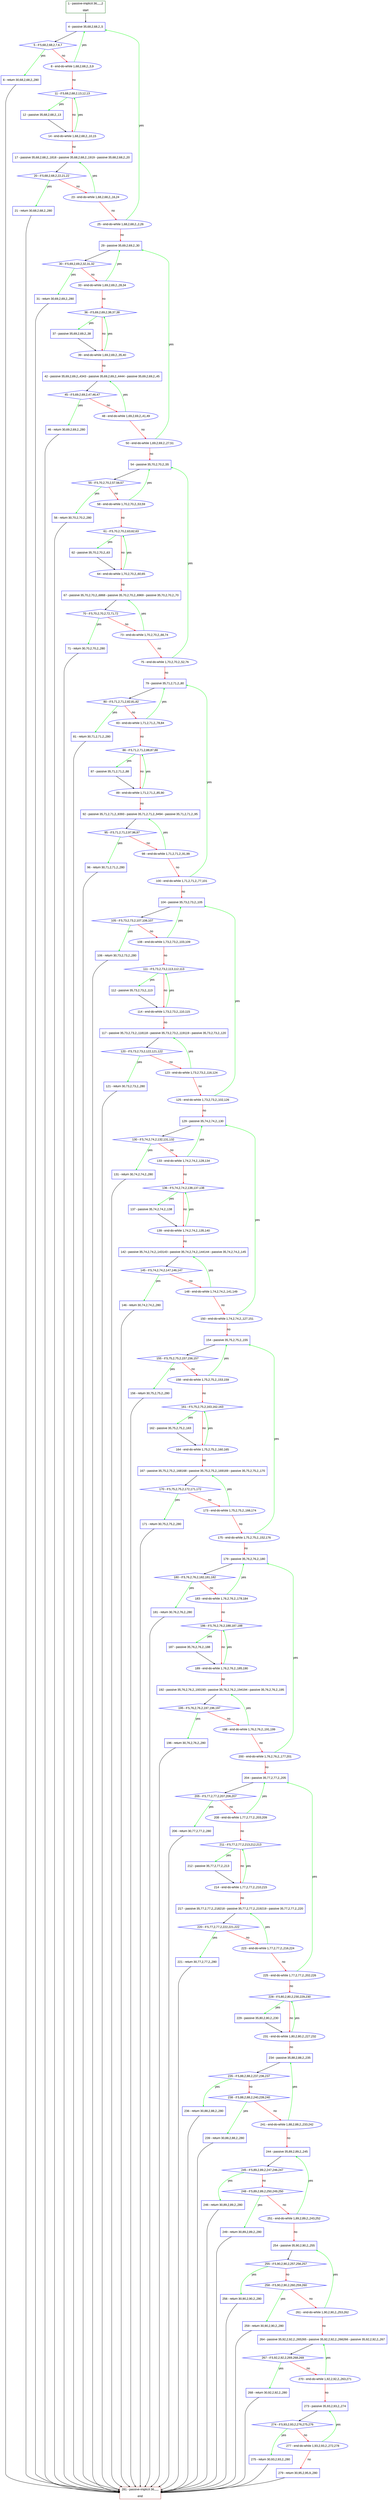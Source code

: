 digraph "" {
  graph [bgcolor="white", fillcolor="#FFFFCC", pack="true", packmode="clust", fontname="Arial", label="", fontsize="12", compound="true", style="rounded,filled"];
  node [node_initialized="no", fillcolor="white", fontname="Arial", label="", color="grey", fontsize="12", fixedsize="false", compound="true", shape="rectangle", style="filled"];
  edge [arrowtail="none", lhead="", fontcolor="black", fontname="Arial", label="", color="black", fontsize="12", arrowhead="normal", arrowsize="0.5", compound="true", ltail="", dir="forward"];
  __N1 [fillcolor="#ffffff", label="4 - passive 35,68,2,68,2,,5", color="#0000ff", shape="box", style="filled"];
  __N2 [fillcolor="#ffffff", label="1 - passive-implicit 36,,,,,,2\n\nstart", color="#006400", shape="box", style="filled"];
  __N3 [fillcolor="#ffffff", label="5 - if 5,68,2,68,2,7,6,7", color="#0000ff", shape="diamond", style="filled"];
  __N4 [fillcolor="#ffffff", label="6 - return 30,68,2,68,2,,280", color="#0000ff", shape="box", style="filled"];
  __N5 [fillcolor="#ffffff", label="8 - end-do-while 1,68,2,68,2,,3,9", color="#0000ff", shape="oval", style="filled"];
  __N6 [fillcolor="#ffffff", label="281 - passive-implicit 36,,,,,,\n\nend", color="#a52a2a", shape="box", style="filled"];
  __N7 [fillcolor="#ffffff", label="11 - if 5,68,2,68,2,13,12,13", color="#0000ff", shape="diamond", style="filled"];
  __N8 [fillcolor="#ffffff", label="12 - passive 35,68,2,68,2,,13", color="#0000ff", shape="box", style="filled"];
  __N9 [fillcolor="#ffffff", label="14 - end-do-while 1,68,2,68,2,,10,15", color="#0000ff", shape="oval", style="filled"];
  __N10 [fillcolor="#ffffff", label="17 - passive 35,68,2,68,2,,1818 - passive 35,68,2,68,2,,1919 - passive 35,68,2,68,2,,20", color="#0000ff", shape="box", style="filled"];
  __N11 [fillcolor="#ffffff", label="20 - if 5,68,2,68,2,22,21,22", color="#0000ff", shape="diamond", style="filled"];
  __N12 [fillcolor="#ffffff", label="21 - return 30,68,2,68,2,,280", color="#0000ff", shape="box", style="filled"];
  __N13 [fillcolor="#ffffff", label="23 - end-do-while 1,68,2,68,2,,16,24", color="#0000ff", shape="oval", style="filled"];
  __N14 [fillcolor="#ffffff", label="25 - end-do-while 1,68,2,68,2,,2,26", color="#0000ff", shape="oval", style="filled"];
  __N15 [fillcolor="#ffffff", label="29 - passive 35,69,2,69,2,,30", color="#0000ff", shape="box", style="filled"];
  __N16 [fillcolor="#ffffff", label="30 - if 5,69,2,69,2,32,31,32", color="#0000ff", shape="diamond", style="filled"];
  __N17 [fillcolor="#ffffff", label="31 - return 30,69,2,69,2,,280", color="#0000ff", shape="box", style="filled"];
  __N18 [fillcolor="#ffffff", label="33 - end-do-while 1,69,2,69,2,,28,34", color="#0000ff", shape="oval", style="filled"];
  __N19 [fillcolor="#ffffff", label="36 - if 5,69,2,69,2,38,37,38", color="#0000ff", shape="diamond", style="filled"];
  __N20 [fillcolor="#ffffff", label="37 - passive 35,69,2,69,2,,38", color="#0000ff", shape="box", style="filled"];
  __N21 [fillcolor="#ffffff", label="39 - end-do-while 1,69,2,69,2,,35,40", color="#0000ff", shape="oval", style="filled"];
  __N22 [fillcolor="#ffffff", label="42 - passive 35,69,2,69,2,,4343 - passive 35,69,2,69,2,,4444 - passive 35,69,2,69,2,,45", color="#0000ff", shape="box", style="filled"];
  __N23 [fillcolor="#ffffff", label="45 - if 5,69,2,69,2,47,46,47", color="#0000ff", shape="diamond", style="filled"];
  __N24 [fillcolor="#ffffff", label="46 - return 30,69,2,69,2,,280", color="#0000ff", shape="box", style="filled"];
  __N25 [fillcolor="#ffffff", label="48 - end-do-while 1,69,2,69,2,,41,49", color="#0000ff", shape="oval", style="filled"];
  __N26 [fillcolor="#ffffff", label="50 - end-do-while 1,69,2,69,2,,27,51", color="#0000ff", shape="oval", style="filled"];
  __N27 [fillcolor="#ffffff", label="54 - passive 35,70,2,70,2,,55", color="#0000ff", shape="box", style="filled"];
  __N28 [fillcolor="#ffffff", label="55 - if 5,70,2,70,2,57,56,57", color="#0000ff", shape="diamond", style="filled"];
  __N29 [fillcolor="#ffffff", label="56 - return 30,70,2,70,2,,280", color="#0000ff", shape="box", style="filled"];
  __N30 [fillcolor="#ffffff", label="58 - end-do-while 1,70,2,70,2,,53,59", color="#0000ff", shape="oval", style="filled"];
  __N31 [fillcolor="#ffffff", label="61 - if 5,70,2,70,2,63,62,63", color="#0000ff", shape="diamond", style="filled"];
  __N32 [fillcolor="#ffffff", label="62 - passive 35,70,2,70,2,,63", color="#0000ff", shape="box", style="filled"];
  __N33 [fillcolor="#ffffff", label="64 - end-do-while 1,70,2,70,2,,60,65", color="#0000ff", shape="oval", style="filled"];
  __N34 [fillcolor="#ffffff", label="67 - passive 35,70,2,70,2,,6868 - passive 35,70,2,70,2,,6969 - passive 35,70,2,70,2,,70", color="#0000ff", shape="box", style="filled"];
  __N35 [fillcolor="#ffffff", label="70 - if 5,70,2,70,2,72,71,72", color="#0000ff", shape="diamond", style="filled"];
  __N36 [fillcolor="#ffffff", label="71 - return 30,70,2,70,2,,280", color="#0000ff", shape="box", style="filled"];
  __N37 [fillcolor="#ffffff", label="73 - end-do-while 1,70,2,70,2,,66,74", color="#0000ff", shape="oval", style="filled"];
  __N38 [fillcolor="#ffffff", label="75 - end-do-while 1,70,2,70,2,,52,76", color="#0000ff", shape="oval", style="filled"];
  __N39 [fillcolor="#ffffff", label="79 - passive 35,71,2,71,2,,80", color="#0000ff", shape="box", style="filled"];
  __N40 [fillcolor="#ffffff", label="80 - if 5,71,2,71,2,82,81,82", color="#0000ff", shape="diamond", style="filled"];
  __N41 [fillcolor="#ffffff", label="81 - return 30,71,2,71,2,,280", color="#0000ff", shape="box", style="filled"];
  __N42 [fillcolor="#ffffff", label="83 - end-do-while 1,71,2,71,2,,78,84", color="#0000ff", shape="oval", style="filled"];
  __N43 [fillcolor="#ffffff", label="86 - if 5,71,2,71,2,88,87,88", color="#0000ff", shape="diamond", style="filled"];
  __N44 [fillcolor="#ffffff", label="87 - passive 35,71,2,71,2,,88", color="#0000ff", shape="box", style="filled"];
  __N45 [fillcolor="#ffffff", label="89 - end-do-while 1,71,2,71,2,,85,90", color="#0000ff", shape="oval", style="filled"];
  __N46 [fillcolor="#ffffff", label="92 - passive 35,71,2,71,2,,9393 - passive 35,71,2,71,2,,9494 - passive 35,71,2,71,2,,95", color="#0000ff", shape="box", style="filled"];
  __N47 [fillcolor="#ffffff", label="95 - if 5,71,2,71,2,97,96,97", color="#0000ff", shape="diamond", style="filled"];
  __N48 [fillcolor="#ffffff", label="96 - return 30,71,2,71,2,,280", color="#0000ff", shape="box", style="filled"];
  __N49 [fillcolor="#ffffff", label="98 - end-do-while 1,71,2,71,2,,91,99", color="#0000ff", shape="oval", style="filled"];
  __N50 [fillcolor="#ffffff", label="100 - end-do-while 1,71,2,71,2,,77,101", color="#0000ff", shape="oval", style="filled"];
  __N51 [fillcolor="#ffffff", label="104 - passive 35,73,2,73,2,,105", color="#0000ff", shape="box", style="filled"];
  __N52 [fillcolor="#ffffff", label="105 - if 5,73,2,73,2,107,106,107", color="#0000ff", shape="diamond", style="filled"];
  __N53 [fillcolor="#ffffff", label="106 - return 30,73,2,73,2,,280", color="#0000ff", shape="box", style="filled"];
  __N54 [fillcolor="#ffffff", label="108 - end-do-while 1,73,2,73,2,,103,109", color="#0000ff", shape="oval", style="filled"];
  __N55 [fillcolor="#ffffff", label="111 - if 5,73,2,73,2,113,112,113", color="#0000ff", shape="diamond", style="filled"];
  __N56 [fillcolor="#ffffff", label="112 - passive 35,73,2,73,2,,113", color="#0000ff", shape="box", style="filled"];
  __N57 [fillcolor="#ffffff", label="114 - end-do-while 1,73,2,73,2,,110,115", color="#0000ff", shape="oval", style="filled"];
  __N58 [fillcolor="#ffffff", label="117 - passive 35,73,2,73,2,,118118 - passive 35,73,2,73,2,,119119 - passive 35,73,2,73,2,,120", color="#0000ff", shape="box", style="filled"];
  __N59 [fillcolor="#ffffff", label="120 - if 5,73,2,73,2,122,121,122", color="#0000ff", shape="diamond", style="filled"];
  __N60 [fillcolor="#ffffff", label="121 - return 30,73,2,73,2,,280", color="#0000ff", shape="box", style="filled"];
  __N61 [fillcolor="#ffffff", label="123 - end-do-while 1,73,2,73,2,,116,124", color="#0000ff", shape="oval", style="filled"];
  __N62 [fillcolor="#ffffff", label="125 - end-do-while 1,73,2,73,2,,102,126", color="#0000ff", shape="oval", style="filled"];
  __N63 [fillcolor="#ffffff", label="129 - passive 35,74,2,74,2,,130", color="#0000ff", shape="box", style="filled"];
  __N64 [fillcolor="#ffffff", label="130 - if 5,74,2,74,2,132,131,132", color="#0000ff", shape="diamond", style="filled"];
  __N65 [fillcolor="#ffffff", label="131 - return 30,74,2,74,2,,280", color="#0000ff", shape="box", style="filled"];
  __N66 [fillcolor="#ffffff", label="133 - end-do-while 1,74,2,74,2,,128,134", color="#0000ff", shape="oval", style="filled"];
  __N67 [fillcolor="#ffffff", label="136 - if 5,74,2,74,2,138,137,138", color="#0000ff", shape="diamond", style="filled"];
  __N68 [fillcolor="#ffffff", label="137 - passive 35,74,2,74,2,,138", color="#0000ff", shape="box", style="filled"];
  __N69 [fillcolor="#ffffff", label="139 - end-do-while 1,74,2,74,2,,135,140", color="#0000ff", shape="oval", style="filled"];
  __N70 [fillcolor="#ffffff", label="142 - passive 35,74,2,74,2,,143143 - passive 35,74,2,74,2,,144144 - passive 35,74,2,74,2,,145", color="#0000ff", shape="box", style="filled"];
  __N71 [fillcolor="#ffffff", label="145 - if 5,74,2,74,2,147,146,147", color="#0000ff", shape="diamond", style="filled"];
  __N72 [fillcolor="#ffffff", label="146 - return 30,74,2,74,2,,280", color="#0000ff", shape="box", style="filled"];
  __N73 [fillcolor="#ffffff", label="148 - end-do-while 1,74,2,74,2,,141,149", color="#0000ff", shape="oval", style="filled"];
  __N74 [fillcolor="#ffffff", label="150 - end-do-while 1,74,2,74,2,,127,151", color="#0000ff", shape="oval", style="filled"];
  __N75 [fillcolor="#ffffff", label="154 - passive 35,75,2,75,2,,155", color="#0000ff", shape="box", style="filled"];
  __N76 [fillcolor="#ffffff", label="155 - if 5,75,2,75,2,157,156,157", color="#0000ff", shape="diamond", style="filled"];
  __N77 [fillcolor="#ffffff", label="156 - return 30,75,2,75,2,,280", color="#0000ff", shape="box", style="filled"];
  __N78 [fillcolor="#ffffff", label="158 - end-do-while 1,75,2,75,2,,153,159", color="#0000ff", shape="oval", style="filled"];
  __N79 [fillcolor="#ffffff", label="161 - if 5,75,2,75,2,163,162,163", color="#0000ff", shape="diamond", style="filled"];
  __N80 [fillcolor="#ffffff", label="162 - passive 35,75,2,75,2,,163", color="#0000ff", shape="box", style="filled"];
  __N81 [fillcolor="#ffffff", label="164 - end-do-while 1,75,2,75,2,,160,165", color="#0000ff", shape="oval", style="filled"];
  __N82 [fillcolor="#ffffff", label="167 - passive 35,75,2,75,2,,168168 - passive 35,75,2,75,2,,169169 - passive 35,75,2,75,2,,170", color="#0000ff", shape="box", style="filled"];
  __N83 [fillcolor="#ffffff", label="170 - if 5,75,2,75,2,172,171,172", color="#0000ff", shape="diamond", style="filled"];
  __N84 [fillcolor="#ffffff", label="171 - return 30,75,2,75,2,,280", color="#0000ff", shape="box", style="filled"];
  __N85 [fillcolor="#ffffff", label="173 - end-do-while 1,75,2,75,2,,166,174", color="#0000ff", shape="oval", style="filled"];
  __N86 [fillcolor="#ffffff", label="175 - end-do-while 1,75,2,75,2,,152,176", color="#0000ff", shape="oval", style="filled"];
  __N87 [fillcolor="#ffffff", label="179 - passive 35,76,2,76,2,,180", color="#0000ff", shape="box", style="filled"];
  __N88 [fillcolor="#ffffff", label="180 - if 5,76,2,76,2,182,181,182", color="#0000ff", shape="diamond", style="filled"];
  __N89 [fillcolor="#ffffff", label="181 - return 30,76,2,76,2,,280", color="#0000ff", shape="box", style="filled"];
  __N90 [fillcolor="#ffffff", label="183 - end-do-while 1,76,2,76,2,,178,184", color="#0000ff", shape="oval", style="filled"];
  __N91 [fillcolor="#ffffff", label="186 - if 5,76,2,76,2,188,187,188", color="#0000ff", shape="diamond", style="filled"];
  __N92 [fillcolor="#ffffff", label="187 - passive 35,76,2,76,2,,188", color="#0000ff", shape="box", style="filled"];
  __N93 [fillcolor="#ffffff", label="189 - end-do-while 1,76,2,76,2,,185,190", color="#0000ff", shape="oval", style="filled"];
  __N94 [fillcolor="#ffffff", label="192 - passive 35,76,2,76,2,,193193 - passive 35,76,2,76,2,,194194 - passive 35,76,2,76,2,,195", color="#0000ff", shape="box", style="filled"];
  __N95 [fillcolor="#ffffff", label="195 - if 5,76,2,76,2,197,196,197", color="#0000ff", shape="diamond", style="filled"];
  __N96 [fillcolor="#ffffff", label="196 - return 30,76,2,76,2,,280", color="#0000ff", shape="box", style="filled"];
  __N97 [fillcolor="#ffffff", label="198 - end-do-while 1,76,2,76,2,,191,199", color="#0000ff", shape="oval", style="filled"];
  __N98 [fillcolor="#ffffff", label="200 - end-do-while 1,76,2,76,2,,177,201", color="#0000ff", shape="oval", style="filled"];
  __N99 [fillcolor="#ffffff", label="204 - passive 35,77,2,77,2,,205", color="#0000ff", shape="box", style="filled"];
  __N100 [fillcolor="#ffffff", label="205 - if 5,77,2,77,2,207,206,207", color="#0000ff", shape="diamond", style="filled"];
  __N101 [fillcolor="#ffffff", label="206 - return 30,77,2,77,2,,280", color="#0000ff", shape="box", style="filled"];
  __N102 [fillcolor="#ffffff", label="208 - end-do-while 1,77,2,77,2,,203,209", color="#0000ff", shape="oval", style="filled"];
  __N103 [fillcolor="#ffffff", label="211 - if 5,77,2,77,2,213,212,213", color="#0000ff", shape="diamond", style="filled"];
  __N104 [fillcolor="#ffffff", label="212 - passive 35,77,2,77,2,,213", color="#0000ff", shape="box", style="filled"];
  __N105 [fillcolor="#ffffff", label="214 - end-do-while 1,77,2,77,2,,210,215", color="#0000ff", shape="oval", style="filled"];
  __N106 [fillcolor="#ffffff", label="217 - passive 35,77,2,77,2,,218218 - passive 35,77,2,77,2,,219219 - passive 35,77,2,77,2,,220", color="#0000ff", shape="box", style="filled"];
  __N107 [fillcolor="#ffffff", label="220 - if 5,77,2,77,2,222,221,222", color="#0000ff", shape="diamond", style="filled"];
  __N108 [fillcolor="#ffffff", label="221 - return 30,77,2,77,2,,280", color="#0000ff", shape="box", style="filled"];
  __N109 [fillcolor="#ffffff", label="223 - end-do-while 1,77,2,77,2,,216,224", color="#0000ff", shape="oval", style="filled"];
  __N110 [fillcolor="#ffffff", label="225 - end-do-while 1,77,2,77,2,,202,226", color="#0000ff", shape="oval", style="filled"];
  __N111 [fillcolor="#ffffff", label="228 - if 5,80,2,80,2,230,229,230", color="#0000ff", shape="diamond", style="filled"];
  __N112 [fillcolor="#ffffff", label="229 - passive 35,80,2,80,2,,230", color="#0000ff", shape="box", style="filled"];
  __N113 [fillcolor="#ffffff", label="231 - end-do-while 1,80,2,80,2,,227,232", color="#0000ff", shape="oval", style="filled"];
  __N114 [fillcolor="#ffffff", label="234 - passive 35,88,2,88,2,,235", color="#0000ff", shape="box", style="filled"];
  __N115 [fillcolor="#ffffff", label="235 - if 5,88,2,88,2,237,236,237", color="#0000ff", shape="diamond", style="filled"];
  __N116 [fillcolor="#ffffff", label="236 - return 30,88,2,88,2,,280", color="#0000ff", shape="box", style="filled"];
  __N117 [fillcolor="#ffffff", label="238 - if 5,88,2,88,2,240,239,240", color="#0000ff", shape="diamond", style="filled"];
  __N118 [fillcolor="#ffffff", label="239 - return 30,88,2,88,2,,280", color="#0000ff", shape="box", style="filled"];
  __N119 [fillcolor="#ffffff", label="241 - end-do-while 1,88,2,88,2,,233,242", color="#0000ff", shape="oval", style="filled"];
  __N120 [fillcolor="#ffffff", label="244 - passive 35,89,2,89,2,,245", color="#0000ff", shape="box", style="filled"];
  __N121 [fillcolor="#ffffff", label="245 - if 5,89,2,89,2,247,246,247", color="#0000ff", shape="diamond", style="filled"];
  __N122 [fillcolor="#ffffff", label="246 - return 30,89,2,89,2,,280", color="#0000ff", shape="box", style="filled"];
  __N123 [fillcolor="#ffffff", label="248 - if 5,89,2,89,2,250,249,250", color="#0000ff", shape="diamond", style="filled"];
  __N124 [fillcolor="#ffffff", label="249 - return 30,89,2,89,2,,280", color="#0000ff", shape="box", style="filled"];
  __N125 [fillcolor="#ffffff", label="251 - end-do-while 1,89,2,89,2,,243,252", color="#0000ff", shape="oval", style="filled"];
  __N126 [fillcolor="#ffffff", label="254 - passive 35,90,2,90,2,,255", color="#0000ff", shape="box", style="filled"];
  __N127 [fillcolor="#ffffff", label="255 - if 5,90,2,90,2,257,256,257", color="#0000ff", shape="diamond", style="filled"];
  __N128 [fillcolor="#ffffff", label="256 - return 30,90,2,90,2,,280", color="#0000ff", shape="box", style="filled"];
  __N129 [fillcolor="#ffffff", label="258 - if 5,90,2,90,2,260,259,260", color="#0000ff", shape="diamond", style="filled"];
  __N130 [fillcolor="#ffffff", label="259 - return 30,90,2,90,2,,280", color="#0000ff", shape="box", style="filled"];
  __N131 [fillcolor="#ffffff", label="261 - end-do-while 1,90,2,90,2,,253,262", color="#0000ff", shape="oval", style="filled"];
  __N132 [fillcolor="#ffffff", label="264 - passive 35,92,2,92,2,,265265 - passive 35,92,2,92,2,,266266 - passive 35,92,2,92,2,,267", color="#0000ff", shape="box", style="filled"];
  __N133 [fillcolor="#ffffff", label="267 - if 5,92,2,92,2,269,268,269", color="#0000ff", shape="diamond", style="filled"];
  __N134 [fillcolor="#ffffff", label="268 - return 30,92,2,92,2,,280", color="#0000ff", shape="box", style="filled"];
  __N135 [fillcolor="#ffffff", label="270 - end-do-while 1,92,2,92,2,,263,271", color="#0000ff", shape="oval", style="filled"];
  __N136 [fillcolor="#ffffff", label="273 - passive 35,93,2,93,2,,274", color="#0000ff", shape="box", style="filled"];
  __N137 [fillcolor="#ffffff", label="274 - if 5,93,2,93,2,276,275,276", color="#0000ff", shape="diamond", style="filled"];
  __N138 [fillcolor="#ffffff", label="275 - return 30,93,2,93,2,,280", color="#0000ff", shape="box", style="filled"];
  __N139 [fillcolor="#ffffff", label="277 - end-do-while 1,93,2,93,2,,272,278", color="#0000ff", shape="oval", style="filled"];
  __N140 [fillcolor="#ffffff", label="279 - return 30,95,2,95,9,,280", color="#0000ff", shape="box", style="filled"];
  __N2 -> __N1 [arrowtail="none", color="#000000", label="", arrowhead="normal", dir="forward"];
  __N1 -> __N3 [arrowtail="none", color="#000000", label="", arrowhead="normal", dir="forward"];
  __N3 -> __N4 [arrowtail="none", color="#00ff00", label="yes", arrowhead="normal", dir="forward"];
  __N3 -> __N5 [arrowtail="none", color="#ff0000", label="no", arrowhead="normal", dir="forward"];
  __N4 -> __N6 [arrowtail="none", color="#000000", label="", arrowhead="normal", dir="forward"];
  __N5 -> __N1 [arrowtail="none", color="#00ff00", label="yes", arrowhead="normal", dir="forward"];
  __N5 -> __N7 [arrowtail="none", color="#ff0000", label="no", arrowhead="normal", dir="forward"];
  __N7 -> __N8 [arrowtail="none", color="#00ff00", label="yes", arrowhead="normal", dir="forward"];
  __N7 -> __N9 [arrowtail="none", color="#ff0000", label="no", arrowhead="normal", dir="forward"];
  __N9 -> __N7 [arrowtail="none", color="#00ff00", label="yes", arrowhead="normal", dir="forward"];
  __N8 -> __N9 [arrowtail="none", color="#000000", label="", arrowhead="normal", dir="forward"];
  __N9 -> __N10 [arrowtail="none", color="#ff0000", label="no", arrowhead="normal", dir="forward"];
  __N10 -> __N11 [arrowtail="none", color="#000000", label="", arrowhead="normal", dir="forward"];
  __N11 -> __N12 [arrowtail="none", color="#00ff00", label="yes", arrowhead="normal", dir="forward"];
  __N11 -> __N13 [arrowtail="none", color="#ff0000", label="no", arrowhead="normal", dir="forward"];
  __N12 -> __N6 [arrowtail="none", color="#000000", label="", arrowhead="normal", dir="forward"];
  __N13 -> __N10 [arrowtail="none", color="#00ff00", label="yes", arrowhead="normal", dir="forward"];
  __N13 -> __N14 [arrowtail="none", color="#ff0000", label="no", arrowhead="normal", dir="forward"];
  __N14 -> __N1 [arrowtail="none", color="#00ff00", label="yes", arrowhead="normal", dir="forward"];
  __N14 -> __N15 [arrowtail="none", color="#ff0000", label="no", arrowhead="normal", dir="forward"];
  __N15 -> __N16 [arrowtail="none", color="#000000", label="", arrowhead="normal", dir="forward"];
  __N16 -> __N17 [arrowtail="none", color="#00ff00", label="yes", arrowhead="normal", dir="forward"];
  __N16 -> __N18 [arrowtail="none", color="#ff0000", label="no", arrowhead="normal", dir="forward"];
  __N17 -> __N6 [arrowtail="none", color="#000000", label="", arrowhead="normal", dir="forward"];
  __N18 -> __N15 [arrowtail="none", color="#00ff00", label="yes", arrowhead="normal", dir="forward"];
  __N18 -> __N19 [arrowtail="none", color="#ff0000", label="no", arrowhead="normal", dir="forward"];
  __N19 -> __N20 [arrowtail="none", color="#00ff00", label="yes", arrowhead="normal", dir="forward"];
  __N19 -> __N21 [arrowtail="none", color="#ff0000", label="no", arrowhead="normal", dir="forward"];
  __N21 -> __N19 [arrowtail="none", color="#00ff00", label="yes", arrowhead="normal", dir="forward"];
  __N20 -> __N21 [arrowtail="none", color="#000000", label="", arrowhead="normal", dir="forward"];
  __N21 -> __N22 [arrowtail="none", color="#ff0000", label="no", arrowhead="normal", dir="forward"];
  __N22 -> __N23 [arrowtail="none", color="#000000", label="", arrowhead="normal", dir="forward"];
  __N23 -> __N24 [arrowtail="none", color="#00ff00", label="yes", arrowhead="normal", dir="forward"];
  __N23 -> __N25 [arrowtail="none", color="#ff0000", label="no", arrowhead="normal", dir="forward"];
  __N24 -> __N6 [arrowtail="none", color="#000000", label="", arrowhead="normal", dir="forward"];
  __N25 -> __N22 [arrowtail="none", color="#00ff00", label="yes", arrowhead="normal", dir="forward"];
  __N25 -> __N26 [arrowtail="none", color="#ff0000", label="no", arrowhead="normal", dir="forward"];
  __N26 -> __N15 [arrowtail="none", color="#00ff00", label="yes", arrowhead="normal", dir="forward"];
  __N26 -> __N27 [arrowtail="none", color="#ff0000", label="no", arrowhead="normal", dir="forward"];
  __N27 -> __N28 [arrowtail="none", color="#000000", label="", arrowhead="normal", dir="forward"];
  __N28 -> __N29 [arrowtail="none", color="#00ff00", label="yes", arrowhead="normal", dir="forward"];
  __N28 -> __N30 [arrowtail="none", color="#ff0000", label="no", arrowhead="normal", dir="forward"];
  __N29 -> __N6 [arrowtail="none", color="#000000", label="", arrowhead="normal", dir="forward"];
  __N30 -> __N27 [arrowtail="none", color="#00ff00", label="yes", arrowhead="normal", dir="forward"];
  __N30 -> __N31 [arrowtail="none", color="#ff0000", label="no", arrowhead="normal", dir="forward"];
  __N31 -> __N32 [arrowtail="none", color="#00ff00", label="yes", arrowhead="normal", dir="forward"];
  __N31 -> __N33 [arrowtail="none", color="#ff0000", label="no", arrowhead="normal", dir="forward"];
  __N33 -> __N31 [arrowtail="none", color="#00ff00", label="yes", arrowhead="normal", dir="forward"];
  __N32 -> __N33 [arrowtail="none", color="#000000", label="", arrowhead="normal", dir="forward"];
  __N33 -> __N34 [arrowtail="none", color="#ff0000", label="no", arrowhead="normal", dir="forward"];
  __N34 -> __N35 [arrowtail="none", color="#000000", label="", arrowhead="normal", dir="forward"];
  __N35 -> __N36 [arrowtail="none", color="#00ff00", label="yes", arrowhead="normal", dir="forward"];
  __N35 -> __N37 [arrowtail="none", color="#ff0000", label="no", arrowhead="normal", dir="forward"];
  __N36 -> __N6 [arrowtail="none", color="#000000", label="", arrowhead="normal", dir="forward"];
  __N37 -> __N34 [arrowtail="none", color="#00ff00", label="yes", arrowhead="normal", dir="forward"];
  __N37 -> __N38 [arrowtail="none", color="#ff0000", label="no", arrowhead="normal", dir="forward"];
  __N38 -> __N27 [arrowtail="none", color="#00ff00", label="yes", arrowhead="normal", dir="forward"];
  __N38 -> __N39 [arrowtail="none", color="#ff0000", label="no", arrowhead="normal", dir="forward"];
  __N39 -> __N40 [arrowtail="none", color="#000000", label="", arrowhead="normal", dir="forward"];
  __N40 -> __N41 [arrowtail="none", color="#00ff00", label="yes", arrowhead="normal", dir="forward"];
  __N40 -> __N42 [arrowtail="none", color="#ff0000", label="no", arrowhead="normal", dir="forward"];
  __N41 -> __N6 [arrowtail="none", color="#000000", label="", arrowhead="normal", dir="forward"];
  __N42 -> __N39 [arrowtail="none", color="#00ff00", label="yes", arrowhead="normal", dir="forward"];
  __N42 -> __N43 [arrowtail="none", color="#ff0000", label="no", arrowhead="normal", dir="forward"];
  __N43 -> __N44 [arrowtail="none", color="#00ff00", label="yes", arrowhead="normal", dir="forward"];
  __N43 -> __N45 [arrowtail="none", color="#ff0000", label="no", arrowhead="normal", dir="forward"];
  __N45 -> __N43 [arrowtail="none", color="#00ff00", label="yes", arrowhead="normal", dir="forward"];
  __N44 -> __N45 [arrowtail="none", color="#000000", label="", arrowhead="normal", dir="forward"];
  __N45 -> __N46 [arrowtail="none", color="#ff0000", label="no", arrowhead="normal", dir="forward"];
  __N46 -> __N47 [arrowtail="none", color="#000000", label="", arrowhead="normal", dir="forward"];
  __N47 -> __N48 [arrowtail="none", color="#00ff00", label="yes", arrowhead="normal", dir="forward"];
  __N47 -> __N49 [arrowtail="none", color="#ff0000", label="no", arrowhead="normal", dir="forward"];
  __N48 -> __N6 [arrowtail="none", color="#000000", label="", arrowhead="normal", dir="forward"];
  __N49 -> __N46 [arrowtail="none", color="#00ff00", label="yes", arrowhead="normal", dir="forward"];
  __N49 -> __N50 [arrowtail="none", color="#ff0000", label="no", arrowhead="normal", dir="forward"];
  __N50 -> __N39 [arrowtail="none", color="#00ff00", label="yes", arrowhead="normal", dir="forward"];
  __N50 -> __N51 [arrowtail="none", color="#ff0000", label="no", arrowhead="normal", dir="forward"];
  __N51 -> __N52 [arrowtail="none", color="#000000", label="", arrowhead="normal", dir="forward"];
  __N52 -> __N53 [arrowtail="none", color="#00ff00", label="yes", arrowhead="normal", dir="forward"];
  __N52 -> __N54 [arrowtail="none", color="#ff0000", label="no", arrowhead="normal", dir="forward"];
  __N53 -> __N6 [arrowtail="none", color="#000000", label="", arrowhead="normal", dir="forward"];
  __N54 -> __N51 [arrowtail="none", color="#00ff00", label="yes", arrowhead="normal", dir="forward"];
  __N54 -> __N55 [arrowtail="none", color="#ff0000", label="no", arrowhead="normal", dir="forward"];
  __N55 -> __N56 [arrowtail="none", color="#00ff00", label="yes", arrowhead="normal", dir="forward"];
  __N55 -> __N57 [arrowtail="none", color="#ff0000", label="no", arrowhead="normal", dir="forward"];
  __N57 -> __N55 [arrowtail="none", color="#00ff00", label="yes", arrowhead="normal", dir="forward"];
  __N56 -> __N57 [arrowtail="none", color="#000000", label="", arrowhead="normal", dir="forward"];
  __N57 -> __N58 [arrowtail="none", color="#ff0000", label="no", arrowhead="normal", dir="forward"];
  __N58 -> __N59 [arrowtail="none", color="#000000", label="", arrowhead="normal", dir="forward"];
  __N59 -> __N60 [arrowtail="none", color="#00ff00", label="yes", arrowhead="normal", dir="forward"];
  __N59 -> __N61 [arrowtail="none", color="#ff0000", label="no", arrowhead="normal", dir="forward"];
  __N60 -> __N6 [arrowtail="none", color="#000000", label="", arrowhead="normal", dir="forward"];
  __N61 -> __N58 [arrowtail="none", color="#00ff00", label="yes", arrowhead="normal", dir="forward"];
  __N61 -> __N62 [arrowtail="none", color="#ff0000", label="no", arrowhead="normal", dir="forward"];
  __N62 -> __N51 [arrowtail="none", color="#00ff00", label="yes", arrowhead="normal", dir="forward"];
  __N62 -> __N63 [arrowtail="none", color="#ff0000", label="no", arrowhead="normal", dir="forward"];
  __N63 -> __N64 [arrowtail="none", color="#000000", label="", arrowhead="normal", dir="forward"];
  __N64 -> __N65 [arrowtail="none", color="#00ff00", label="yes", arrowhead="normal", dir="forward"];
  __N64 -> __N66 [arrowtail="none", color="#ff0000", label="no", arrowhead="normal", dir="forward"];
  __N65 -> __N6 [arrowtail="none", color="#000000", label="", arrowhead="normal", dir="forward"];
  __N66 -> __N63 [arrowtail="none", color="#00ff00", label="yes", arrowhead="normal", dir="forward"];
  __N66 -> __N67 [arrowtail="none", color="#ff0000", label="no", arrowhead="normal", dir="forward"];
  __N67 -> __N68 [arrowtail="none", color="#00ff00", label="yes", arrowhead="normal", dir="forward"];
  __N67 -> __N69 [arrowtail="none", color="#ff0000", label="no", arrowhead="normal", dir="forward"];
  __N69 -> __N67 [arrowtail="none", color="#00ff00", label="yes", arrowhead="normal", dir="forward"];
  __N68 -> __N69 [arrowtail="none", color="#000000", label="", arrowhead="normal", dir="forward"];
  __N69 -> __N70 [arrowtail="none", color="#ff0000", label="no", arrowhead="normal", dir="forward"];
  __N70 -> __N71 [arrowtail="none", color="#000000", label="", arrowhead="normal", dir="forward"];
  __N71 -> __N72 [arrowtail="none", color="#00ff00", label="yes", arrowhead="normal", dir="forward"];
  __N71 -> __N73 [arrowtail="none", color="#ff0000", label="no", arrowhead="normal", dir="forward"];
  __N72 -> __N6 [arrowtail="none", color="#000000", label="", arrowhead="normal", dir="forward"];
  __N73 -> __N70 [arrowtail="none", color="#00ff00", label="yes", arrowhead="normal", dir="forward"];
  __N73 -> __N74 [arrowtail="none", color="#ff0000", label="no", arrowhead="normal", dir="forward"];
  __N74 -> __N63 [arrowtail="none", color="#00ff00", label="yes", arrowhead="normal", dir="forward"];
  __N74 -> __N75 [arrowtail="none", color="#ff0000", label="no", arrowhead="normal", dir="forward"];
  __N75 -> __N76 [arrowtail="none", color="#000000", label="", arrowhead="normal", dir="forward"];
  __N76 -> __N77 [arrowtail="none", color="#00ff00", label="yes", arrowhead="normal", dir="forward"];
  __N76 -> __N78 [arrowtail="none", color="#ff0000", label="no", arrowhead="normal", dir="forward"];
  __N77 -> __N6 [arrowtail="none", color="#000000", label="", arrowhead="normal", dir="forward"];
  __N78 -> __N75 [arrowtail="none", color="#00ff00", label="yes", arrowhead="normal", dir="forward"];
  __N78 -> __N79 [arrowtail="none", color="#ff0000", label="no", arrowhead="normal", dir="forward"];
  __N79 -> __N80 [arrowtail="none", color="#00ff00", label="yes", arrowhead="normal", dir="forward"];
  __N79 -> __N81 [arrowtail="none", color="#ff0000", label="no", arrowhead="normal", dir="forward"];
  __N81 -> __N79 [arrowtail="none", color="#00ff00", label="yes", arrowhead="normal", dir="forward"];
  __N80 -> __N81 [arrowtail="none", color="#000000", label="", arrowhead="normal", dir="forward"];
  __N81 -> __N82 [arrowtail="none", color="#ff0000", label="no", arrowhead="normal", dir="forward"];
  __N82 -> __N83 [arrowtail="none", color="#000000", label="", arrowhead="normal", dir="forward"];
  __N83 -> __N84 [arrowtail="none", color="#00ff00", label="yes", arrowhead="normal", dir="forward"];
  __N83 -> __N85 [arrowtail="none", color="#ff0000", label="no", arrowhead="normal", dir="forward"];
  __N84 -> __N6 [arrowtail="none", color="#000000", label="", arrowhead="normal", dir="forward"];
  __N85 -> __N82 [arrowtail="none", color="#00ff00", label="yes", arrowhead="normal", dir="forward"];
  __N85 -> __N86 [arrowtail="none", color="#ff0000", label="no", arrowhead="normal", dir="forward"];
  __N86 -> __N75 [arrowtail="none", color="#00ff00", label="yes", arrowhead="normal", dir="forward"];
  __N86 -> __N87 [arrowtail="none", color="#ff0000", label="no", arrowhead="normal", dir="forward"];
  __N87 -> __N88 [arrowtail="none", color="#000000", label="", arrowhead="normal", dir="forward"];
  __N88 -> __N89 [arrowtail="none", color="#00ff00", label="yes", arrowhead="normal", dir="forward"];
  __N88 -> __N90 [arrowtail="none", color="#ff0000", label="no", arrowhead="normal", dir="forward"];
  __N89 -> __N6 [arrowtail="none", color="#000000", label="", arrowhead="normal", dir="forward"];
  __N90 -> __N87 [arrowtail="none", color="#00ff00", label="yes", arrowhead="normal", dir="forward"];
  __N90 -> __N91 [arrowtail="none", color="#ff0000", label="no", arrowhead="normal", dir="forward"];
  __N91 -> __N92 [arrowtail="none", color="#00ff00", label="yes", arrowhead="normal", dir="forward"];
  __N91 -> __N93 [arrowtail="none", color="#ff0000", label="no", arrowhead="normal", dir="forward"];
  __N93 -> __N91 [arrowtail="none", color="#00ff00", label="yes", arrowhead="normal", dir="forward"];
  __N92 -> __N93 [arrowtail="none", color="#000000", label="", arrowhead="normal", dir="forward"];
  __N93 -> __N94 [arrowtail="none", color="#ff0000", label="no", arrowhead="normal", dir="forward"];
  __N94 -> __N95 [arrowtail="none", color="#000000", label="", arrowhead="normal", dir="forward"];
  __N95 -> __N96 [arrowtail="none", color="#00ff00", label="yes", arrowhead="normal", dir="forward"];
  __N95 -> __N97 [arrowtail="none", color="#ff0000", label="no", arrowhead="normal", dir="forward"];
  __N96 -> __N6 [arrowtail="none", color="#000000", label="", arrowhead="normal", dir="forward"];
  __N97 -> __N94 [arrowtail="none", color="#00ff00", label="yes", arrowhead="normal", dir="forward"];
  __N97 -> __N98 [arrowtail="none", color="#ff0000", label="no", arrowhead="normal", dir="forward"];
  __N98 -> __N87 [arrowtail="none", color="#00ff00", label="yes", arrowhead="normal", dir="forward"];
  __N98 -> __N99 [arrowtail="none", color="#ff0000", label="no", arrowhead="normal", dir="forward"];
  __N99 -> __N100 [arrowtail="none", color="#000000", label="", arrowhead="normal", dir="forward"];
  __N100 -> __N101 [arrowtail="none", color="#00ff00", label="yes", arrowhead="normal", dir="forward"];
  __N100 -> __N102 [arrowtail="none", color="#ff0000", label="no", arrowhead="normal", dir="forward"];
  __N101 -> __N6 [arrowtail="none", color="#000000", label="", arrowhead="normal", dir="forward"];
  __N102 -> __N99 [arrowtail="none", color="#00ff00", label="yes", arrowhead="normal", dir="forward"];
  __N102 -> __N103 [arrowtail="none", color="#ff0000", label="no", arrowhead="normal", dir="forward"];
  __N103 -> __N104 [arrowtail="none", color="#00ff00", label="yes", arrowhead="normal", dir="forward"];
  __N103 -> __N105 [arrowtail="none", color="#ff0000", label="no", arrowhead="normal", dir="forward"];
  __N105 -> __N103 [arrowtail="none", color="#00ff00", label="yes", arrowhead="normal", dir="forward"];
  __N104 -> __N105 [arrowtail="none", color="#000000", label="", arrowhead="normal", dir="forward"];
  __N105 -> __N106 [arrowtail="none", color="#ff0000", label="no", arrowhead="normal", dir="forward"];
  __N106 -> __N107 [arrowtail="none", color="#000000", label="", arrowhead="normal", dir="forward"];
  __N107 -> __N108 [arrowtail="none", color="#00ff00", label="yes", arrowhead="normal", dir="forward"];
  __N107 -> __N109 [arrowtail="none", color="#ff0000", label="no", arrowhead="normal", dir="forward"];
  __N108 -> __N6 [arrowtail="none", color="#000000", label="", arrowhead="normal", dir="forward"];
  __N109 -> __N106 [arrowtail="none", color="#00ff00", label="yes", arrowhead="normal", dir="forward"];
  __N109 -> __N110 [arrowtail="none", color="#ff0000", label="no", arrowhead="normal", dir="forward"];
  __N110 -> __N99 [arrowtail="none", color="#00ff00", label="yes", arrowhead="normal", dir="forward"];
  __N110 -> __N111 [arrowtail="none", color="#ff0000", label="no", arrowhead="normal", dir="forward"];
  __N111 -> __N112 [arrowtail="none", color="#00ff00", label="yes", arrowhead="normal", dir="forward"];
  __N111 -> __N113 [arrowtail="none", color="#ff0000", label="no", arrowhead="normal", dir="forward"];
  __N113 -> __N111 [arrowtail="none", color="#00ff00", label="yes", arrowhead="normal", dir="forward"];
  __N112 -> __N113 [arrowtail="none", color="#000000", label="", arrowhead="normal", dir="forward"];
  __N113 -> __N114 [arrowtail="none", color="#ff0000", label="no", arrowhead="normal", dir="forward"];
  __N114 -> __N115 [arrowtail="none", color="#000000", label="", arrowhead="normal", dir="forward"];
  __N115 -> __N116 [arrowtail="none", color="#00ff00", label="yes", arrowhead="normal", dir="forward"];
  __N115 -> __N117 [arrowtail="none", color="#ff0000", label="no", arrowhead="normal", dir="forward"];
  __N116 -> __N6 [arrowtail="none", color="#000000", label="", arrowhead="normal", dir="forward"];
  __N117 -> __N118 [arrowtail="none", color="#00ff00", label="yes", arrowhead="normal", dir="forward"];
  __N117 -> __N119 [arrowtail="none", color="#ff0000", label="no", arrowhead="normal", dir="forward"];
  __N118 -> __N6 [arrowtail="none", color="#000000", label="", arrowhead="normal", dir="forward"];
  __N119 -> __N114 [arrowtail="none", color="#00ff00", label="yes", arrowhead="normal", dir="forward"];
  __N119 -> __N120 [arrowtail="none", color="#ff0000", label="no", arrowhead="normal", dir="forward"];
  __N120 -> __N121 [arrowtail="none", color="#000000", label="", arrowhead="normal", dir="forward"];
  __N121 -> __N122 [arrowtail="none", color="#00ff00", label="yes", arrowhead="normal", dir="forward"];
  __N121 -> __N123 [arrowtail="none", color="#ff0000", label="no", arrowhead="normal", dir="forward"];
  __N122 -> __N6 [arrowtail="none", color="#000000", label="", arrowhead="normal", dir="forward"];
  __N123 -> __N124 [arrowtail="none", color="#00ff00", label="yes", arrowhead="normal", dir="forward"];
  __N123 -> __N125 [arrowtail="none", color="#ff0000", label="no", arrowhead="normal", dir="forward"];
  __N124 -> __N6 [arrowtail="none", color="#000000", label="", arrowhead="normal", dir="forward"];
  __N125 -> __N120 [arrowtail="none", color="#00ff00", label="yes", arrowhead="normal", dir="forward"];
  __N125 -> __N126 [arrowtail="none", color="#ff0000", label="no", arrowhead="normal", dir="forward"];
  __N126 -> __N127 [arrowtail="none", color="#000000", label="", arrowhead="normal", dir="forward"];
  __N127 -> __N128 [arrowtail="none", color="#00ff00", label="yes", arrowhead="normal", dir="forward"];
  __N127 -> __N129 [arrowtail="none", color="#ff0000", label="no", arrowhead="normal", dir="forward"];
  __N128 -> __N6 [arrowtail="none", color="#000000", label="", arrowhead="normal", dir="forward"];
  __N129 -> __N130 [arrowtail="none", color="#00ff00", label="yes", arrowhead="normal", dir="forward"];
  __N129 -> __N131 [arrowtail="none", color="#ff0000", label="no", arrowhead="normal", dir="forward"];
  __N130 -> __N6 [arrowtail="none", color="#000000", label="", arrowhead="normal", dir="forward"];
  __N131 -> __N126 [arrowtail="none", color="#00ff00", label="yes", arrowhead="normal", dir="forward"];
  __N131 -> __N132 [arrowtail="none", color="#ff0000", label="no", arrowhead="normal", dir="forward"];
  __N132 -> __N133 [arrowtail="none", color="#000000", label="", arrowhead="normal", dir="forward"];
  __N133 -> __N134 [arrowtail="none", color="#00ff00", label="yes", arrowhead="normal", dir="forward"];
  __N133 -> __N135 [arrowtail="none", color="#ff0000", label="no", arrowhead="normal", dir="forward"];
  __N134 -> __N6 [arrowtail="none", color="#000000", label="", arrowhead="normal", dir="forward"];
  __N135 -> __N132 [arrowtail="none", color="#00ff00", label="yes", arrowhead="normal", dir="forward"];
  __N135 -> __N136 [arrowtail="none", color="#ff0000", label="no", arrowhead="normal", dir="forward"];
  __N136 -> __N137 [arrowtail="none", color="#000000", label="", arrowhead="normal", dir="forward"];
  __N137 -> __N138 [arrowtail="none", color="#00ff00", label="yes", arrowhead="normal", dir="forward"];
  __N137 -> __N139 [arrowtail="none", color="#ff0000", label="no", arrowhead="normal", dir="forward"];
  __N138 -> __N6 [arrowtail="none", color="#000000", label="", arrowhead="normal", dir="forward"];
  __N139 -> __N136 [arrowtail="none", color="#00ff00", label="yes", arrowhead="normal", dir="forward"];
  __N139 -> __N140 [arrowtail="none", color="#ff0000", label="no", arrowhead="normal", dir="forward"];
  __N140 -> __N6 [arrowtail="none", color="#000000", label="", arrowhead="normal", dir="forward"];
}
